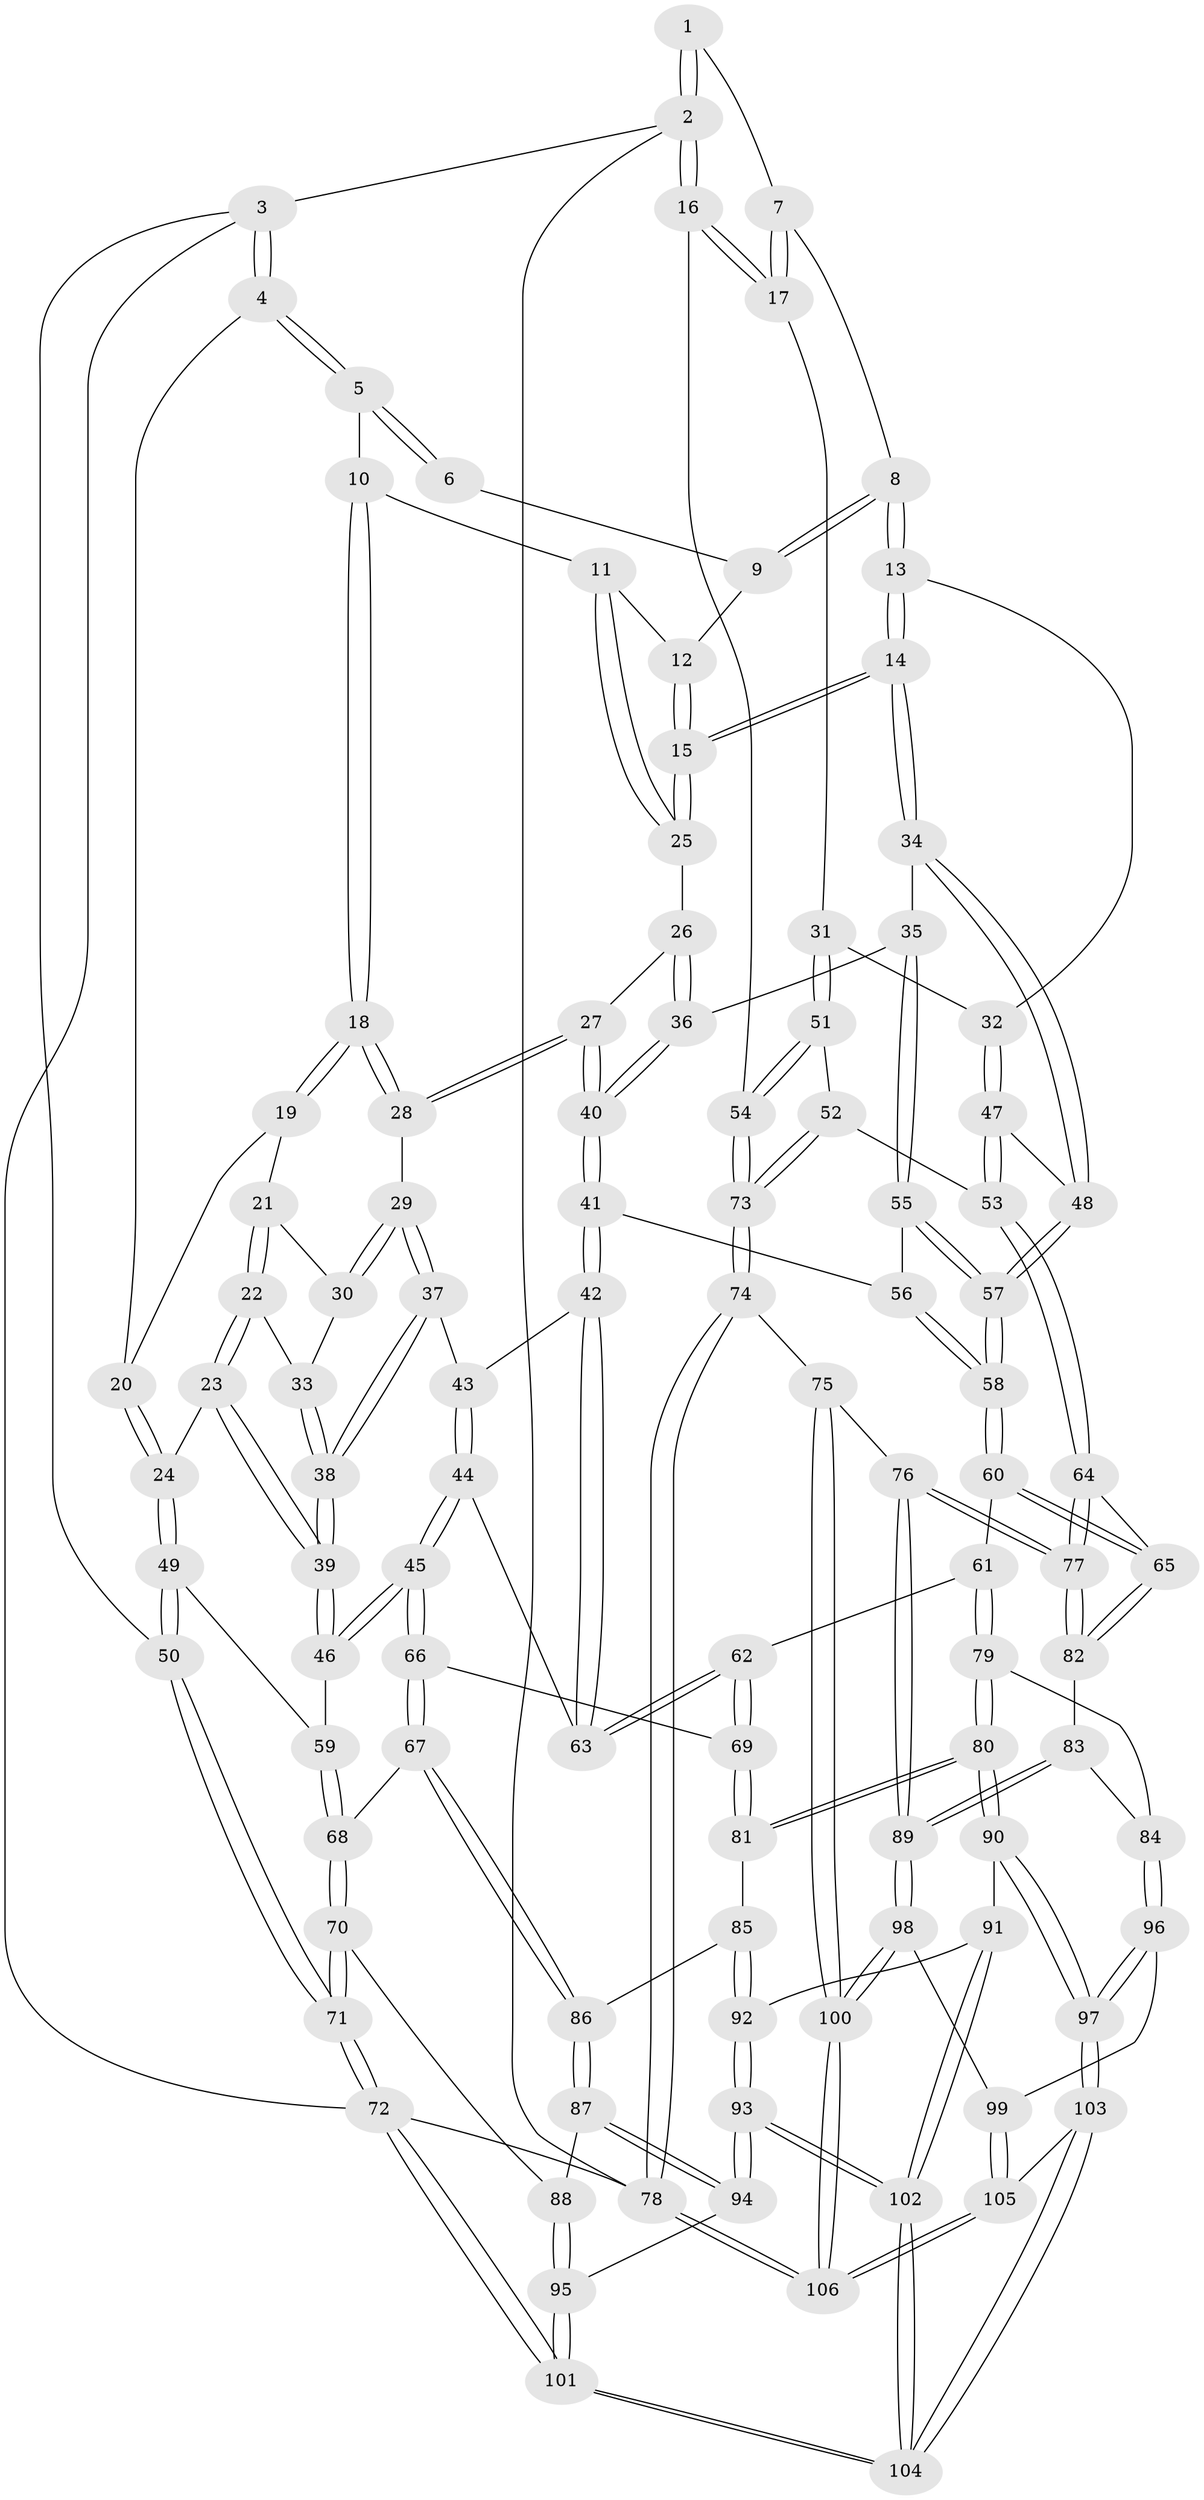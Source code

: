 // Generated by graph-tools (version 1.1) at 2025/27/03/09/25 03:27:03]
// undirected, 106 vertices, 262 edges
graph export_dot {
graph [start="1"]
  node [color=gray90,style=filled];
  1 [pos="+1+0"];
  2 [pos="+1+0"];
  3 [pos="+0+0"];
  4 [pos="+0+0"];
  5 [pos="+0.2987942883577411+0"];
  6 [pos="+0.7533335150236555+0"];
  7 [pos="+0.9029470372870275+0.11346325049362703"];
  8 [pos="+0.8133280788122838+0.12411054445603788"];
  9 [pos="+0.7526001608579106+0"];
  10 [pos="+0.35526646283265895+0.016868869730298174"];
  11 [pos="+0.5140947373172089+0.1144372659635539"];
  12 [pos="+0.651688843903904+0"];
  13 [pos="+0.7692235174494639+0.19230981450674767"];
  14 [pos="+0.7123964740354412+0.21942759873856488"];
  15 [pos="+0.6732974624344306+0.1958765215846884"];
  16 [pos="+1+0.09801555396627722"];
  17 [pos="+1+0.13310063060185634"];
  18 [pos="+0.3223290789787752+0.09728974879035601"];
  19 [pos="+0.19570823207637242+0.15945364414611748"];
  20 [pos="+0.17420766930248086+0.1590650593699666"];
  21 [pos="+0.1906736088029231+0.21446151291050342"];
  22 [pos="+0.1331021979670933+0.2604996429037424"];
  23 [pos="+0+0.27511555699077667"];
  24 [pos="+0+0.26490007886016337"];
  25 [pos="+0.5475528233273586+0.15577395781945483"];
  26 [pos="+0.5178232161636267+0.2076305455906521"];
  27 [pos="+0.37459732548105024+0.27092524081581654"];
  28 [pos="+0.3281707327257535+0.2090220975058135"];
  29 [pos="+0.2900738034400868+0.24291045053822233"];
  30 [pos="+0.20923491187074902+0.25023389593462636"];
  31 [pos="+0.9128334077658687+0.28963867605536314"];
  32 [pos="+0.8840734545613199+0.2750710236329461"];
  33 [pos="+0.1929881733432364+0.2756552605937712"];
  34 [pos="+0.6939191602910901+0.305815448515049"];
  35 [pos="+0.6504505247692024+0.3378919850214051"];
  36 [pos="+0.49777791437732744+0.33004875060322714"];
  37 [pos="+0.2711281346846307+0.2794347291130036"];
  38 [pos="+0.21056520336282644+0.3218498366746158"];
  39 [pos="+0.18893583443638806+0.3970765004075802"];
  40 [pos="+0.4123655827118512+0.39486192413717675"];
  41 [pos="+0.4118965829528975+0.3964895750529103"];
  42 [pos="+0.4064840132461506+0.40545139721684803"];
  43 [pos="+0.2789166263455407+0.310255030412049"];
  44 [pos="+0.24452643190060983+0.43839698879451394"];
  45 [pos="+0.22950967451047127+0.4423416377040199"];
  46 [pos="+0.2054865381415596+0.42693109914928923"];
  47 [pos="+0.7897003438548031+0.4347015390947938"];
  48 [pos="+0.7680174325419309+0.41347000581128185"];
  49 [pos="+0+0.2500010623569199"];
  50 [pos="+0+0.23218582125990042"];
  51 [pos="+0.9272306682961132+0.34146619202843725"];
  52 [pos="+0.8789860859258114+0.47907134060346446"];
  53 [pos="+0.8302585183068806+0.4859146272028212"];
  54 [pos="+1+0.4087040482104411"];
  55 [pos="+0.6339518842427352+0.3723025469187934"];
  56 [pos="+0.5401284857159815+0.419627655461938"];
  57 [pos="+0.6172186304831017+0.5024320361138341"];
  58 [pos="+0.6079376560606856+0.527437811767867"];
  59 [pos="+0.08000143318611956+0.48381815530368427"];
  60 [pos="+0.6027516401510516+0.5647262694600006"];
  61 [pos="+0.5079030732822881+0.575238308866479"];
  62 [pos="+0.4471532361653161+0.5555978852316122"];
  63 [pos="+0.4005096563479514+0.41737301576920505"];
  64 [pos="+0.8284650436774917+0.48858531865366933"];
  65 [pos="+0.6527808362814981+0.5967650223919104"];
  66 [pos="+0.22214052665827147+0.5706933039216971"];
  67 [pos="+0.1634124318739178+0.6344344811688211"];
  68 [pos="+0.05634337827375698+0.6106238108074139"];
  69 [pos="+0.3813308872432849+0.6163491781620084"];
  70 [pos="+0+0.6831295399723414"];
  71 [pos="+0+0.6841471141067683"];
  72 [pos="+0+1"];
  73 [pos="+1+0.6093447067051997"];
  74 [pos="+1+0.7952343990834044"];
  75 [pos="+0.8740503033712005+0.7732966790081659"];
  76 [pos="+0.8489604997702244+0.7706318776191431"];
  77 [pos="+0.8398202649274467+0.7557525005376609"];
  78 [pos="+1+1"];
  79 [pos="+0.5164272810225461+0.8054356752606012"];
  80 [pos="+0.48942108666285006+0.811311739795736"];
  81 [pos="+0.3678598114333606+0.6856935819348153"];
  82 [pos="+0.6593562488176237+0.616074493576003"];
  83 [pos="+0.619569850178006+0.7204292439927925"];
  84 [pos="+0.5256462573786856+0.8072107321886648"];
  85 [pos="+0.27011113007431187+0.7548251714413324"];
  86 [pos="+0.2068368259444188+0.7500761666005912"];
  87 [pos="+0.19601966393086956+0.7646585533408174"];
  88 [pos="+0.0020308547906883988+0.7682155051869247"];
  89 [pos="+0.7716682569431697+0.8336927945352556"];
  90 [pos="+0.43380718054647815+0.8640222454045231"];
  91 [pos="+0.36057954225111266+0.8633617528923802"];
  92 [pos="+0.34511953753343333+0.8566585594035097"];
  93 [pos="+0.21473800731907727+0.9310386030897448"];
  94 [pos="+0.1650183937346896+0.8762544348352747"];
  95 [pos="+0.102165521807123+0.8933071958325878"];
  96 [pos="+0.6099085237862462+0.881177729177915"];
  97 [pos="+0.45677187483371423+1"];
  98 [pos="+0.7463714692515717+0.8661896053297623"];
  99 [pos="+0.6728147238683245+0.896247715783295"];
  100 [pos="+0.8497504388595539+1"];
  101 [pos="+0+1"];
  102 [pos="+0.27015907628907854+1"];
  103 [pos="+0.4388961056535255+1"];
  104 [pos="+0.28304008002506525+1"];
  105 [pos="+0.6571202965138061+1"];
  106 [pos="+1+1"];
  1 -- 2;
  1 -- 2;
  1 -- 7;
  2 -- 3;
  2 -- 16;
  2 -- 16;
  2 -- 78;
  3 -- 4;
  3 -- 4;
  3 -- 50;
  3 -- 72;
  4 -- 5;
  4 -- 5;
  4 -- 20;
  5 -- 6;
  5 -- 6;
  5 -- 10;
  6 -- 9;
  7 -- 8;
  7 -- 17;
  7 -- 17;
  8 -- 9;
  8 -- 9;
  8 -- 13;
  8 -- 13;
  9 -- 12;
  10 -- 11;
  10 -- 18;
  10 -- 18;
  11 -- 12;
  11 -- 25;
  11 -- 25;
  12 -- 15;
  12 -- 15;
  13 -- 14;
  13 -- 14;
  13 -- 32;
  14 -- 15;
  14 -- 15;
  14 -- 34;
  14 -- 34;
  15 -- 25;
  15 -- 25;
  16 -- 17;
  16 -- 17;
  16 -- 54;
  17 -- 31;
  18 -- 19;
  18 -- 19;
  18 -- 28;
  18 -- 28;
  19 -- 20;
  19 -- 21;
  20 -- 24;
  20 -- 24;
  21 -- 22;
  21 -- 22;
  21 -- 30;
  22 -- 23;
  22 -- 23;
  22 -- 33;
  23 -- 24;
  23 -- 39;
  23 -- 39;
  24 -- 49;
  24 -- 49;
  25 -- 26;
  26 -- 27;
  26 -- 36;
  26 -- 36;
  27 -- 28;
  27 -- 28;
  27 -- 40;
  27 -- 40;
  28 -- 29;
  29 -- 30;
  29 -- 30;
  29 -- 37;
  29 -- 37;
  30 -- 33;
  31 -- 32;
  31 -- 51;
  31 -- 51;
  32 -- 47;
  32 -- 47;
  33 -- 38;
  33 -- 38;
  34 -- 35;
  34 -- 48;
  34 -- 48;
  35 -- 36;
  35 -- 55;
  35 -- 55;
  36 -- 40;
  36 -- 40;
  37 -- 38;
  37 -- 38;
  37 -- 43;
  38 -- 39;
  38 -- 39;
  39 -- 46;
  39 -- 46;
  40 -- 41;
  40 -- 41;
  41 -- 42;
  41 -- 42;
  41 -- 56;
  42 -- 43;
  42 -- 63;
  42 -- 63;
  43 -- 44;
  43 -- 44;
  44 -- 45;
  44 -- 45;
  44 -- 63;
  45 -- 46;
  45 -- 46;
  45 -- 66;
  45 -- 66;
  46 -- 59;
  47 -- 48;
  47 -- 53;
  47 -- 53;
  48 -- 57;
  48 -- 57;
  49 -- 50;
  49 -- 50;
  49 -- 59;
  50 -- 71;
  50 -- 71;
  51 -- 52;
  51 -- 54;
  51 -- 54;
  52 -- 53;
  52 -- 73;
  52 -- 73;
  53 -- 64;
  53 -- 64;
  54 -- 73;
  54 -- 73;
  55 -- 56;
  55 -- 57;
  55 -- 57;
  56 -- 58;
  56 -- 58;
  57 -- 58;
  57 -- 58;
  58 -- 60;
  58 -- 60;
  59 -- 68;
  59 -- 68;
  60 -- 61;
  60 -- 65;
  60 -- 65;
  61 -- 62;
  61 -- 79;
  61 -- 79;
  62 -- 63;
  62 -- 63;
  62 -- 69;
  62 -- 69;
  64 -- 65;
  64 -- 77;
  64 -- 77;
  65 -- 82;
  65 -- 82;
  66 -- 67;
  66 -- 67;
  66 -- 69;
  67 -- 68;
  67 -- 86;
  67 -- 86;
  68 -- 70;
  68 -- 70;
  69 -- 81;
  69 -- 81;
  70 -- 71;
  70 -- 71;
  70 -- 88;
  71 -- 72;
  71 -- 72;
  72 -- 101;
  72 -- 101;
  72 -- 78;
  73 -- 74;
  73 -- 74;
  74 -- 75;
  74 -- 78;
  74 -- 78;
  75 -- 76;
  75 -- 100;
  75 -- 100;
  76 -- 77;
  76 -- 77;
  76 -- 89;
  76 -- 89;
  77 -- 82;
  77 -- 82;
  78 -- 106;
  78 -- 106;
  79 -- 80;
  79 -- 80;
  79 -- 84;
  80 -- 81;
  80 -- 81;
  80 -- 90;
  80 -- 90;
  81 -- 85;
  82 -- 83;
  83 -- 84;
  83 -- 89;
  83 -- 89;
  84 -- 96;
  84 -- 96;
  85 -- 86;
  85 -- 92;
  85 -- 92;
  86 -- 87;
  86 -- 87;
  87 -- 88;
  87 -- 94;
  87 -- 94;
  88 -- 95;
  88 -- 95;
  89 -- 98;
  89 -- 98;
  90 -- 91;
  90 -- 97;
  90 -- 97;
  91 -- 92;
  91 -- 102;
  91 -- 102;
  92 -- 93;
  92 -- 93;
  93 -- 94;
  93 -- 94;
  93 -- 102;
  93 -- 102;
  94 -- 95;
  95 -- 101;
  95 -- 101;
  96 -- 97;
  96 -- 97;
  96 -- 99;
  97 -- 103;
  97 -- 103;
  98 -- 99;
  98 -- 100;
  98 -- 100;
  99 -- 105;
  99 -- 105;
  100 -- 106;
  100 -- 106;
  101 -- 104;
  101 -- 104;
  102 -- 104;
  102 -- 104;
  103 -- 104;
  103 -- 104;
  103 -- 105;
  105 -- 106;
  105 -- 106;
}
